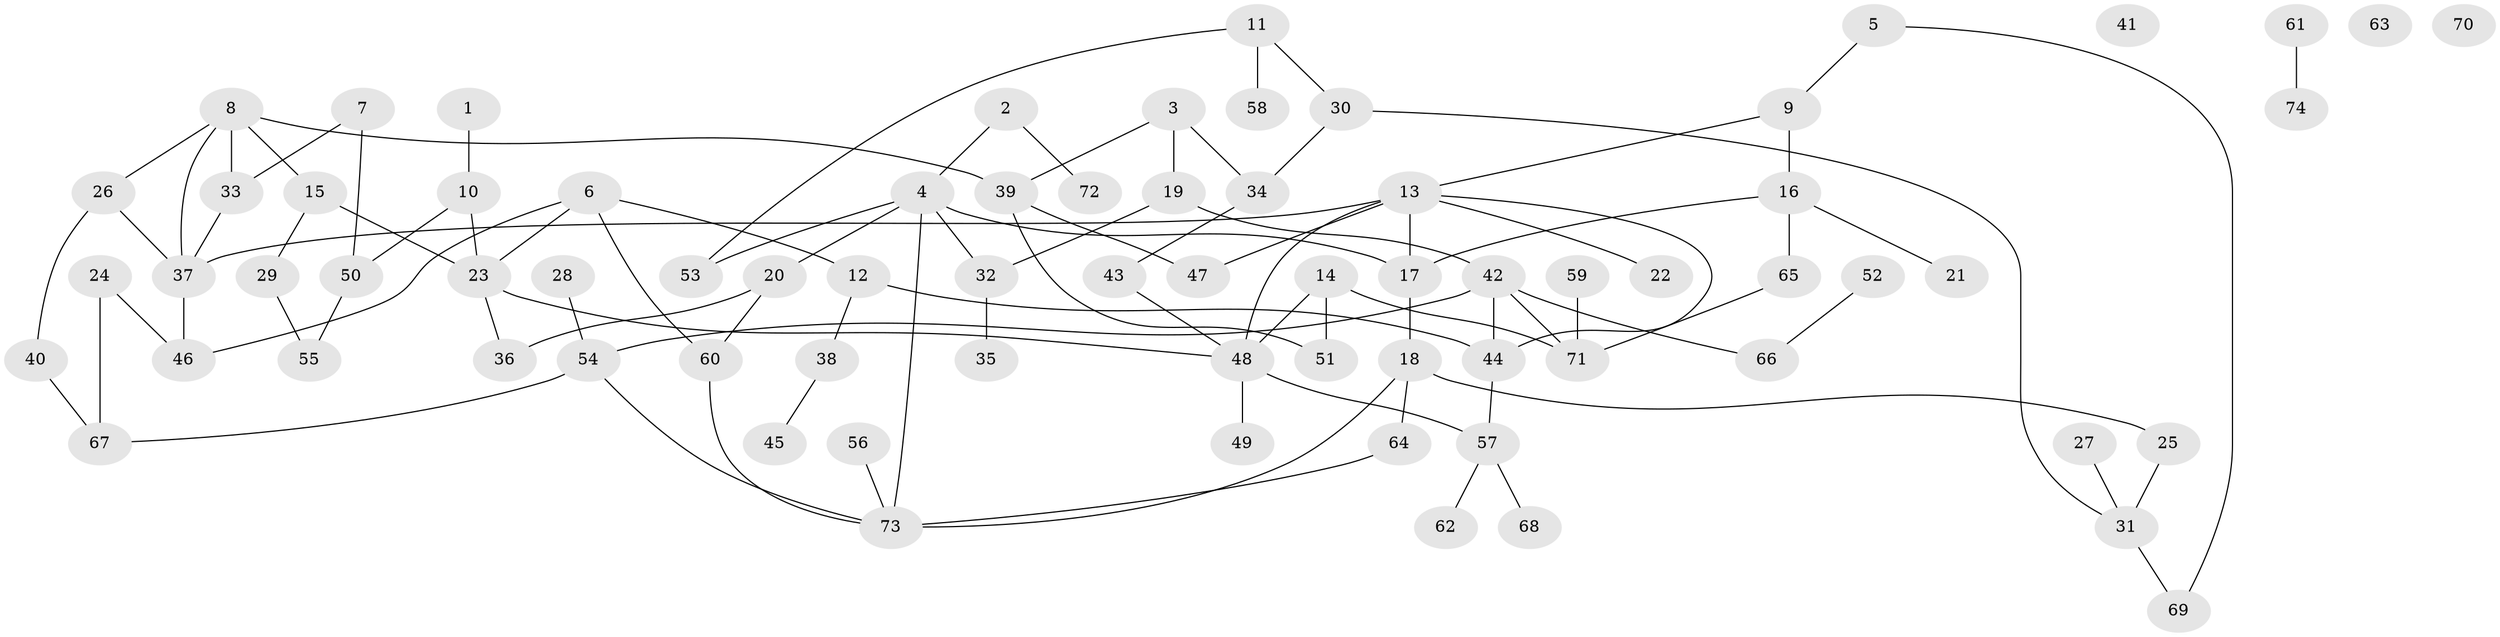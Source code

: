 // Generated by graph-tools (version 1.1) at 2025/49/03/09/25 03:49:12]
// undirected, 74 vertices, 96 edges
graph export_dot {
graph [start="1"]
  node [color=gray90,style=filled];
  1;
  2;
  3;
  4;
  5;
  6;
  7;
  8;
  9;
  10;
  11;
  12;
  13;
  14;
  15;
  16;
  17;
  18;
  19;
  20;
  21;
  22;
  23;
  24;
  25;
  26;
  27;
  28;
  29;
  30;
  31;
  32;
  33;
  34;
  35;
  36;
  37;
  38;
  39;
  40;
  41;
  42;
  43;
  44;
  45;
  46;
  47;
  48;
  49;
  50;
  51;
  52;
  53;
  54;
  55;
  56;
  57;
  58;
  59;
  60;
  61;
  62;
  63;
  64;
  65;
  66;
  67;
  68;
  69;
  70;
  71;
  72;
  73;
  74;
  1 -- 10;
  2 -- 4;
  2 -- 72;
  3 -- 19;
  3 -- 34;
  3 -- 39;
  4 -- 17;
  4 -- 20;
  4 -- 32;
  4 -- 53;
  4 -- 73;
  5 -- 9;
  5 -- 69;
  6 -- 12;
  6 -- 23;
  6 -- 46;
  6 -- 60;
  7 -- 33;
  7 -- 50;
  8 -- 15;
  8 -- 26;
  8 -- 33;
  8 -- 37;
  8 -- 39;
  9 -- 13;
  9 -- 16;
  10 -- 23;
  10 -- 50;
  11 -- 30;
  11 -- 53;
  11 -- 58;
  12 -- 38;
  12 -- 44;
  13 -- 17;
  13 -- 22;
  13 -- 37;
  13 -- 44;
  13 -- 47;
  13 -- 48;
  14 -- 48;
  14 -- 51;
  14 -- 71;
  15 -- 23;
  15 -- 29;
  16 -- 17;
  16 -- 21;
  16 -- 65;
  17 -- 18;
  18 -- 25;
  18 -- 64;
  18 -- 73;
  19 -- 32;
  19 -- 42;
  20 -- 36;
  20 -- 60;
  23 -- 36;
  23 -- 48;
  24 -- 46;
  24 -- 67;
  25 -- 31;
  26 -- 37;
  26 -- 40;
  27 -- 31;
  28 -- 54;
  29 -- 55;
  30 -- 31;
  30 -- 34;
  31 -- 69;
  32 -- 35;
  33 -- 37;
  34 -- 43;
  37 -- 46;
  38 -- 45;
  39 -- 47;
  39 -- 51;
  40 -- 67;
  42 -- 44;
  42 -- 54;
  42 -- 66;
  42 -- 71;
  43 -- 48;
  44 -- 57;
  48 -- 49;
  48 -- 57;
  50 -- 55;
  52 -- 66;
  54 -- 67;
  54 -- 73;
  56 -- 73;
  57 -- 62;
  57 -- 68;
  59 -- 71;
  60 -- 73;
  61 -- 74;
  64 -- 73;
  65 -- 71;
}
